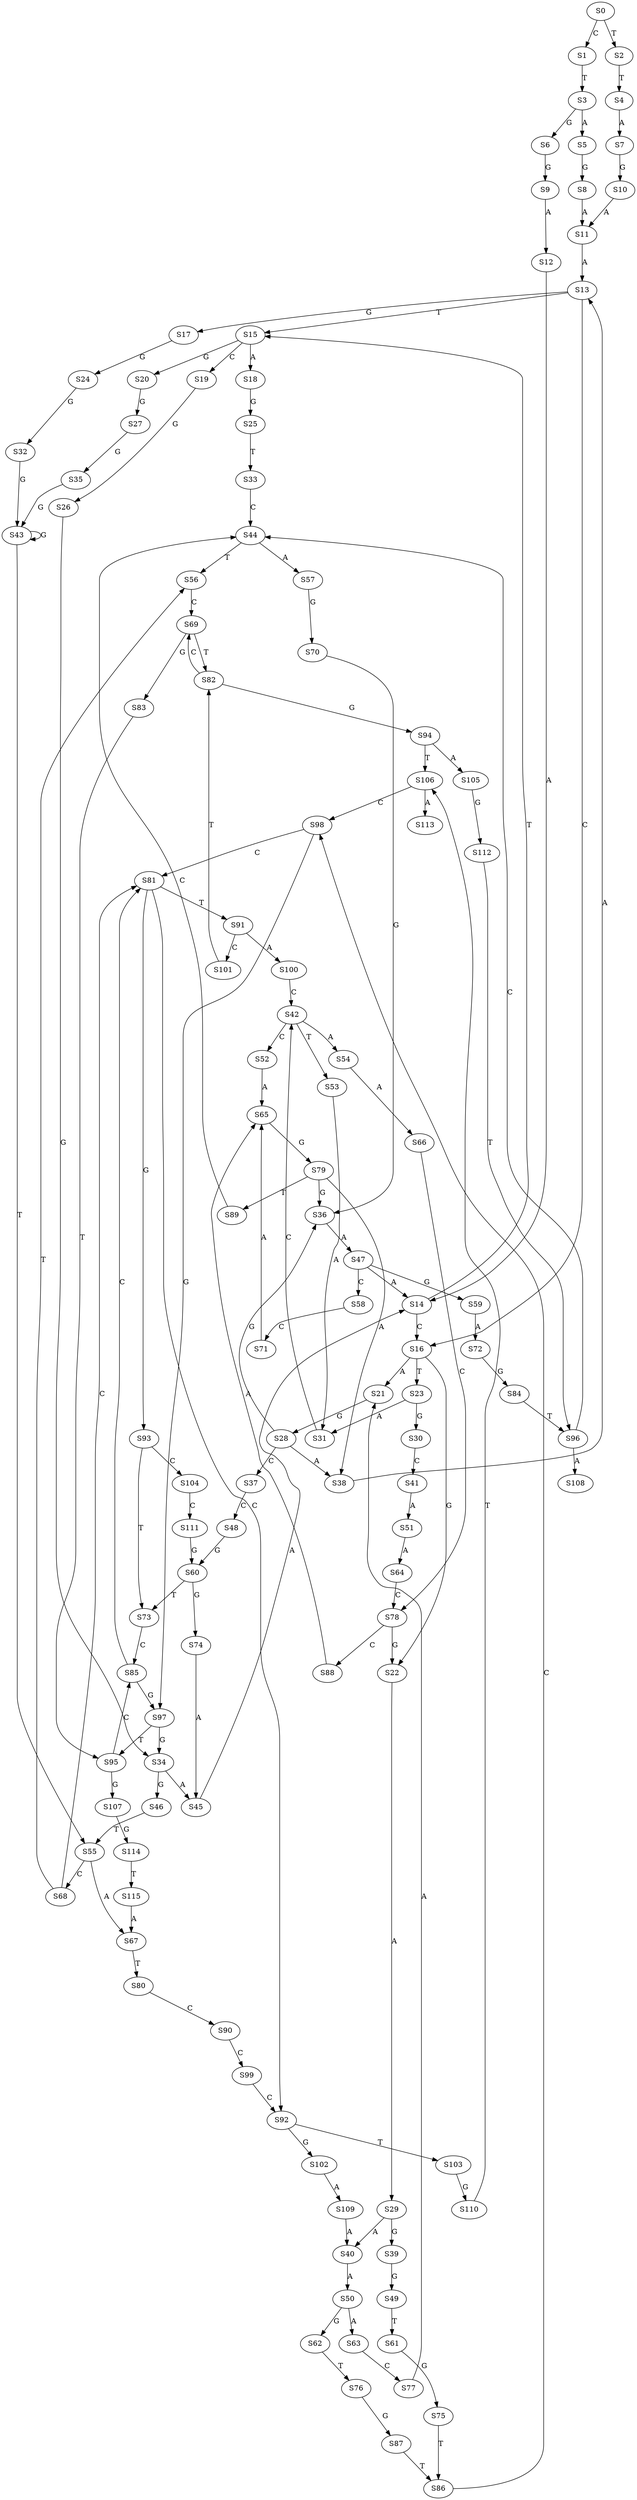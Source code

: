 strict digraph  {
	S0 -> S1 [ label = C ];
	S0 -> S2 [ label = T ];
	S1 -> S3 [ label = T ];
	S2 -> S4 [ label = T ];
	S3 -> S5 [ label = A ];
	S3 -> S6 [ label = G ];
	S4 -> S7 [ label = A ];
	S5 -> S8 [ label = G ];
	S6 -> S9 [ label = G ];
	S7 -> S10 [ label = G ];
	S8 -> S11 [ label = A ];
	S9 -> S12 [ label = A ];
	S10 -> S11 [ label = A ];
	S11 -> S13 [ label = A ];
	S12 -> S14 [ label = A ];
	S13 -> S15 [ label = T ];
	S13 -> S16 [ label = C ];
	S13 -> S17 [ label = G ];
	S14 -> S15 [ label = T ];
	S14 -> S16 [ label = C ];
	S15 -> S18 [ label = A ];
	S15 -> S19 [ label = C ];
	S15 -> S20 [ label = G ];
	S16 -> S21 [ label = A ];
	S16 -> S22 [ label = G ];
	S16 -> S23 [ label = T ];
	S17 -> S24 [ label = G ];
	S18 -> S25 [ label = G ];
	S19 -> S26 [ label = G ];
	S20 -> S27 [ label = G ];
	S21 -> S28 [ label = G ];
	S22 -> S29 [ label = A ];
	S23 -> S30 [ label = G ];
	S23 -> S31 [ label = A ];
	S24 -> S32 [ label = G ];
	S25 -> S33 [ label = T ];
	S26 -> S34 [ label = G ];
	S27 -> S35 [ label = G ];
	S28 -> S36 [ label = G ];
	S28 -> S37 [ label = C ];
	S28 -> S38 [ label = A ];
	S29 -> S39 [ label = G ];
	S29 -> S40 [ label = A ];
	S30 -> S41 [ label = C ];
	S31 -> S42 [ label = C ];
	S32 -> S43 [ label = G ];
	S33 -> S44 [ label = C ];
	S34 -> S45 [ label = A ];
	S34 -> S46 [ label = G ];
	S35 -> S43 [ label = G ];
	S36 -> S47 [ label = A ];
	S37 -> S48 [ label = C ];
	S38 -> S13 [ label = A ];
	S39 -> S49 [ label = G ];
	S40 -> S50 [ label = A ];
	S41 -> S51 [ label = A ];
	S42 -> S52 [ label = C ];
	S42 -> S53 [ label = T ];
	S42 -> S54 [ label = A ];
	S43 -> S55 [ label = T ];
	S43 -> S43 [ label = G ];
	S44 -> S56 [ label = T ];
	S44 -> S57 [ label = A ];
	S45 -> S14 [ label = A ];
	S46 -> S55 [ label = T ];
	S47 -> S14 [ label = A ];
	S47 -> S58 [ label = C ];
	S47 -> S59 [ label = G ];
	S48 -> S60 [ label = G ];
	S49 -> S61 [ label = T ];
	S50 -> S62 [ label = G ];
	S50 -> S63 [ label = A ];
	S51 -> S64 [ label = A ];
	S52 -> S65 [ label = A ];
	S53 -> S31 [ label = A ];
	S54 -> S66 [ label = A ];
	S55 -> S67 [ label = A ];
	S55 -> S68 [ label = C ];
	S56 -> S69 [ label = C ];
	S57 -> S70 [ label = G ];
	S58 -> S71 [ label = C ];
	S59 -> S72 [ label = A ];
	S60 -> S73 [ label = T ];
	S60 -> S74 [ label = G ];
	S61 -> S75 [ label = G ];
	S62 -> S76 [ label = T ];
	S63 -> S77 [ label = C ];
	S64 -> S78 [ label = C ];
	S65 -> S79 [ label = G ];
	S66 -> S78 [ label = C ];
	S67 -> S80 [ label = T ];
	S68 -> S81 [ label = C ];
	S68 -> S56 [ label = T ];
	S69 -> S82 [ label = T ];
	S69 -> S83 [ label = G ];
	S70 -> S36 [ label = G ];
	S71 -> S65 [ label = A ];
	S72 -> S84 [ label = G ];
	S73 -> S85 [ label = C ];
	S74 -> S45 [ label = A ];
	S75 -> S86 [ label = T ];
	S76 -> S87 [ label = G ];
	S77 -> S21 [ label = A ];
	S78 -> S88 [ label = C ];
	S78 -> S22 [ label = G ];
	S79 -> S89 [ label = T ];
	S79 -> S36 [ label = G ];
	S79 -> S38 [ label = A ];
	S80 -> S90 [ label = C ];
	S81 -> S91 [ label = T ];
	S81 -> S92 [ label = C ];
	S81 -> S93 [ label = G ];
	S82 -> S94 [ label = G ];
	S82 -> S69 [ label = C ];
	S83 -> S95 [ label = T ];
	S84 -> S96 [ label = T ];
	S85 -> S97 [ label = G ];
	S85 -> S81 [ label = C ];
	S86 -> S98 [ label = C ];
	S87 -> S86 [ label = T ];
	S88 -> S65 [ label = A ];
	S89 -> S44 [ label = C ];
	S90 -> S99 [ label = C ];
	S91 -> S100 [ label = A ];
	S91 -> S101 [ label = C ];
	S92 -> S102 [ label = G ];
	S92 -> S103 [ label = T ];
	S93 -> S104 [ label = C ];
	S93 -> S73 [ label = T ];
	S94 -> S105 [ label = A ];
	S94 -> S106 [ label = T ];
	S95 -> S85 [ label = C ];
	S95 -> S107 [ label = G ];
	S96 -> S108 [ label = A ];
	S96 -> S44 [ label = C ];
	S97 -> S34 [ label = G ];
	S97 -> S95 [ label = T ];
	S98 -> S97 [ label = G ];
	S98 -> S81 [ label = C ];
	S99 -> S92 [ label = C ];
	S100 -> S42 [ label = C ];
	S101 -> S82 [ label = T ];
	S102 -> S109 [ label = A ];
	S103 -> S110 [ label = G ];
	S104 -> S111 [ label = C ];
	S105 -> S112 [ label = G ];
	S106 -> S113 [ label = A ];
	S106 -> S98 [ label = C ];
	S107 -> S114 [ label = G ];
	S109 -> S40 [ label = A ];
	S110 -> S106 [ label = T ];
	S111 -> S60 [ label = G ];
	S112 -> S96 [ label = T ];
	S114 -> S115 [ label = T ];
	S115 -> S67 [ label = A ];
}
